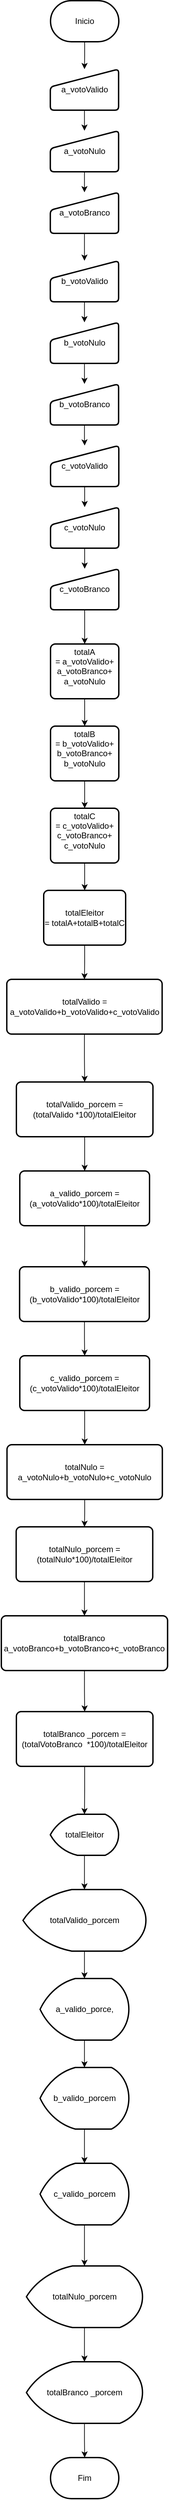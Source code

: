 <mxfile version="24.2.5" type="device">
  <diagram name="Página-1" id="KXJ2o6hY_I3bP7Kt23yu">
    <mxGraphModel dx="1566" dy="1171" grid="1" gridSize="10" guides="1" tooltips="1" connect="1" arrows="1" fold="1" page="1" pageScale="1" pageWidth="827" pageHeight="1169" math="0" shadow="0">
      <root>
        <mxCell id="0" />
        <mxCell id="1" parent="0" />
        <mxCell id="jdu7Fi4dcT9x5EX7FF3W-36" style="edgeStyle=orthogonalEdgeStyle;rounded=0;orthogonalLoop=1;jettySize=auto;html=1;" edge="1" parent="1" source="jdu7Fi4dcT9x5EX7FF3W-2" target="jdu7Fi4dcT9x5EX7FF3W-47">
          <mxGeometry relative="1" as="geometry">
            <mxPoint x="240" y="160" as="targetPoint" />
          </mxGeometry>
        </mxCell>
        <mxCell id="jdu7Fi4dcT9x5EX7FF3W-2" value="Inicio" style="strokeWidth=2;html=1;shape=mxgraph.flowchart.terminator;whiteSpace=wrap;" vertex="1" parent="1">
          <mxGeometry x="190" y="60" width="100" height="60" as="geometry" />
        </mxCell>
        <mxCell id="jdu7Fi4dcT9x5EX7FF3W-46" style="edgeStyle=orthogonalEdgeStyle;rounded=0;orthogonalLoop=1;jettySize=auto;html=1;" edge="1" source="jdu7Fi4dcT9x5EX7FF3W-47" target="jdu7Fi4dcT9x5EX7FF3W-49" parent="1">
          <mxGeometry relative="1" as="geometry" />
        </mxCell>
        <mxCell id="jdu7Fi4dcT9x5EX7FF3W-47" value="a_votoValido" style="html=1;strokeWidth=2;shape=manualInput;whiteSpace=wrap;rounded=1;size=26;arcSize=11;" vertex="1" parent="1">
          <mxGeometry x="189.69" y="160" width="100" height="60" as="geometry" />
        </mxCell>
        <mxCell id="jdu7Fi4dcT9x5EX7FF3W-48" style="edgeStyle=orthogonalEdgeStyle;rounded=0;orthogonalLoop=1;jettySize=auto;html=1;" edge="1" source="jdu7Fi4dcT9x5EX7FF3W-49" target="jdu7Fi4dcT9x5EX7FF3W-50" parent="1">
          <mxGeometry relative="1" as="geometry" />
        </mxCell>
        <mxCell id="jdu7Fi4dcT9x5EX7FF3W-49" value="a_votoNulo" style="html=1;strokeWidth=2;shape=manualInput;whiteSpace=wrap;rounded=1;size=26;arcSize=11;" vertex="1" parent="1">
          <mxGeometry x="189.69" y="250" width="100" height="60" as="geometry" />
        </mxCell>
        <mxCell id="jdu7Fi4dcT9x5EX7FF3W-60" style="edgeStyle=orthogonalEdgeStyle;rounded=0;orthogonalLoop=1;jettySize=auto;html=1;" edge="1" parent="1" source="jdu7Fi4dcT9x5EX7FF3W-50" target="jdu7Fi4dcT9x5EX7FF3W-54">
          <mxGeometry relative="1" as="geometry">
            <mxPoint x="240" y="530" as="targetPoint" />
          </mxGeometry>
        </mxCell>
        <mxCell id="jdu7Fi4dcT9x5EX7FF3W-50" value="a_votoBranco" style="html=1;strokeWidth=2;shape=manualInput;whiteSpace=wrap;rounded=1;size=26;arcSize=11;" vertex="1" parent="1">
          <mxGeometry x="189.69" y="340" width="100" height="60" as="geometry" />
        </mxCell>
        <mxCell id="jdu7Fi4dcT9x5EX7FF3W-53" style="edgeStyle=orthogonalEdgeStyle;rounded=0;orthogonalLoop=1;jettySize=auto;html=1;" edge="1" source="jdu7Fi4dcT9x5EX7FF3W-54" target="jdu7Fi4dcT9x5EX7FF3W-56" parent="1">
          <mxGeometry relative="1" as="geometry" />
        </mxCell>
        <mxCell id="jdu7Fi4dcT9x5EX7FF3W-54" value="b_votoValido" style="html=1;strokeWidth=2;shape=manualInput;whiteSpace=wrap;rounded=1;size=26;arcSize=11;" vertex="1" parent="1">
          <mxGeometry x="189.69" y="440" width="100" height="60" as="geometry" />
        </mxCell>
        <mxCell id="jdu7Fi4dcT9x5EX7FF3W-55" style="edgeStyle=orthogonalEdgeStyle;rounded=0;orthogonalLoop=1;jettySize=auto;html=1;" edge="1" source="jdu7Fi4dcT9x5EX7FF3W-56" target="jdu7Fi4dcT9x5EX7FF3W-57" parent="1">
          <mxGeometry relative="1" as="geometry" />
        </mxCell>
        <mxCell id="jdu7Fi4dcT9x5EX7FF3W-56" value="b_votoNulo" style="html=1;strokeWidth=2;shape=manualInput;whiteSpace=wrap;rounded=1;size=26;arcSize=11;" vertex="1" parent="1">
          <mxGeometry x="189.69" y="530" width="100" height="60" as="geometry" />
        </mxCell>
        <mxCell id="jdu7Fi4dcT9x5EX7FF3W-68" style="edgeStyle=orthogonalEdgeStyle;rounded=0;orthogonalLoop=1;jettySize=auto;html=1;" edge="1" parent="1" source="jdu7Fi4dcT9x5EX7FF3W-57" target="jdu7Fi4dcT9x5EX7FF3W-62">
          <mxGeometry relative="1" as="geometry">
            <mxPoint x="240" y="900" as="targetPoint" />
          </mxGeometry>
        </mxCell>
        <mxCell id="jdu7Fi4dcT9x5EX7FF3W-57" value="b_votoBranco" style="html=1;strokeWidth=2;shape=manualInput;whiteSpace=wrap;rounded=1;size=26;arcSize=11;" vertex="1" parent="1">
          <mxGeometry x="189.69" y="620" width="100" height="60" as="geometry" />
        </mxCell>
        <mxCell id="jdu7Fi4dcT9x5EX7FF3W-61" style="edgeStyle=orthogonalEdgeStyle;rounded=0;orthogonalLoop=1;jettySize=auto;html=1;" edge="1" source="jdu7Fi4dcT9x5EX7FF3W-62" target="jdu7Fi4dcT9x5EX7FF3W-64" parent="1">
          <mxGeometry relative="1" as="geometry" />
        </mxCell>
        <mxCell id="jdu7Fi4dcT9x5EX7FF3W-62" value="c_votoValido" style="html=1;strokeWidth=2;shape=manualInput;whiteSpace=wrap;rounded=1;size=26;arcSize=11;" vertex="1" parent="1">
          <mxGeometry x="190" y="710" width="100" height="60" as="geometry" />
        </mxCell>
        <mxCell id="jdu7Fi4dcT9x5EX7FF3W-63" style="edgeStyle=orthogonalEdgeStyle;rounded=0;orthogonalLoop=1;jettySize=auto;html=1;" edge="1" source="jdu7Fi4dcT9x5EX7FF3W-64" target="jdu7Fi4dcT9x5EX7FF3W-65" parent="1">
          <mxGeometry relative="1" as="geometry" />
        </mxCell>
        <mxCell id="jdu7Fi4dcT9x5EX7FF3W-64" value="c_votoNulo" style="html=1;strokeWidth=2;shape=manualInput;whiteSpace=wrap;rounded=1;size=26;arcSize=11;" vertex="1" parent="1">
          <mxGeometry x="190" y="800" width="100" height="60" as="geometry" />
        </mxCell>
        <mxCell id="jdu7Fi4dcT9x5EX7FF3W-75" style="edgeStyle=orthogonalEdgeStyle;rounded=0;orthogonalLoop=1;jettySize=auto;html=1;" edge="1" parent="1" source="jdu7Fi4dcT9x5EX7FF3W-65" target="jdu7Fi4dcT9x5EX7FF3W-69">
          <mxGeometry relative="1" as="geometry" />
        </mxCell>
        <mxCell id="jdu7Fi4dcT9x5EX7FF3W-65" value="c_votoBranco" style="html=1;strokeWidth=2;shape=manualInput;whiteSpace=wrap;rounded=1;size=26;arcSize=11;" vertex="1" parent="1">
          <mxGeometry x="190" y="890" width="100" height="60" as="geometry" />
        </mxCell>
        <mxCell id="jdu7Fi4dcT9x5EX7FF3W-76" style="edgeStyle=orthogonalEdgeStyle;rounded=0;orthogonalLoop=1;jettySize=auto;html=1;" edge="1" parent="1" source="jdu7Fi4dcT9x5EX7FF3W-69" target="jdu7Fi4dcT9x5EX7FF3W-72">
          <mxGeometry relative="1" as="geometry" />
        </mxCell>
        <mxCell id="jdu7Fi4dcT9x5EX7FF3W-69" value="totalA&lt;div&gt;= a_votoValido+&lt;/div&gt;&lt;div&gt;&lt;span style=&quot;background-color: initial;&quot;&gt;a_votoBranco+&lt;/span&gt;&lt;/div&gt;&lt;div&gt;&lt;span style=&quot;background-color: initial;&quot;&gt;a_votoNulo&lt;/span&gt;&lt;/div&gt;&lt;div&gt;&lt;span style=&quot;background-color: initial;&quot;&gt;&lt;br&gt;&lt;/span&gt;&lt;/div&gt;" style="rounded=1;whiteSpace=wrap;html=1;absoluteArcSize=1;arcSize=14;strokeWidth=2;" vertex="1" parent="1">
          <mxGeometry x="190" y="1000" width="100" height="80" as="geometry" />
        </mxCell>
        <mxCell id="jdu7Fi4dcT9x5EX7FF3W-77" style="edgeStyle=orthogonalEdgeStyle;rounded=0;orthogonalLoop=1;jettySize=auto;html=1;" edge="1" parent="1" source="jdu7Fi4dcT9x5EX7FF3W-72" target="jdu7Fi4dcT9x5EX7FF3W-73">
          <mxGeometry relative="1" as="geometry" />
        </mxCell>
        <mxCell id="jdu7Fi4dcT9x5EX7FF3W-72" value="totalB&lt;div&gt;= b_votoValido+&lt;/div&gt;&lt;div&gt;&lt;span style=&quot;background-color: initial;&quot;&gt;b_votoBranco+&lt;/span&gt;&lt;/div&gt;&lt;div&gt;&lt;span style=&quot;background-color: initial;&quot;&gt;b_votoNulo&lt;/span&gt;&lt;/div&gt;&lt;div&gt;&lt;span style=&quot;background-color: initial;&quot;&gt;&lt;br&gt;&lt;/span&gt;&lt;/div&gt;" style="rounded=1;whiteSpace=wrap;html=1;absoluteArcSize=1;arcSize=14;strokeWidth=2;" vertex="1" parent="1">
          <mxGeometry x="190" y="1120" width="100" height="80" as="geometry" />
        </mxCell>
        <mxCell id="jdu7Fi4dcT9x5EX7FF3W-79" style="edgeStyle=orthogonalEdgeStyle;rounded=0;orthogonalLoop=1;jettySize=auto;html=1;" edge="1" parent="1" source="jdu7Fi4dcT9x5EX7FF3W-73" target="jdu7Fi4dcT9x5EX7FF3W-74">
          <mxGeometry relative="1" as="geometry" />
        </mxCell>
        <mxCell id="jdu7Fi4dcT9x5EX7FF3W-73" value="totalC&lt;div&gt;= c_votoValido+&lt;/div&gt;&lt;div&gt;&lt;span style=&quot;background-color: initial;&quot;&gt;c_votoBranco+&lt;/span&gt;&lt;/div&gt;&lt;div&gt;&lt;span style=&quot;background-color: initial;&quot;&gt;c_votoNulo&lt;/span&gt;&lt;/div&gt;&lt;div&gt;&lt;span style=&quot;background-color: initial;&quot;&gt;&lt;br&gt;&lt;/span&gt;&lt;/div&gt;" style="rounded=1;whiteSpace=wrap;html=1;absoluteArcSize=1;arcSize=14;strokeWidth=2;" vertex="1" parent="1">
          <mxGeometry x="190" y="1240" width="100" height="80" as="geometry" />
        </mxCell>
        <mxCell id="jdu7Fi4dcT9x5EX7FF3W-101" style="edgeStyle=orthogonalEdgeStyle;rounded=0;orthogonalLoop=1;jettySize=auto;html=1;" edge="1" parent="1" source="jdu7Fi4dcT9x5EX7FF3W-74" target="jdu7Fi4dcT9x5EX7FF3W-88">
          <mxGeometry relative="1" as="geometry" />
        </mxCell>
        <mxCell id="jdu7Fi4dcT9x5EX7FF3W-74" value="totalEleitor&lt;div&gt;= totalA+totalB+totalC&lt;/div&gt;" style="rounded=1;whiteSpace=wrap;html=1;absoluteArcSize=1;arcSize=14;strokeWidth=2;" vertex="1" parent="1">
          <mxGeometry x="180" y="1360" width="120" height="80" as="geometry" />
        </mxCell>
        <mxCell id="jdu7Fi4dcT9x5EX7FF3W-108" style="edgeStyle=orthogonalEdgeStyle;rounded=0;orthogonalLoop=1;jettySize=auto;html=1;" edge="1" parent="1" source="jdu7Fi4dcT9x5EX7FF3W-83" target="jdu7Fi4dcT9x5EX7FF3W-90">
          <mxGeometry relative="1" as="geometry" />
        </mxCell>
        <mxCell id="jdu7Fi4dcT9x5EX7FF3W-83" value="a_valido_porce," style="strokeWidth=2;html=1;shape=mxgraph.flowchart.display;whiteSpace=wrap;" vertex="1" parent="1">
          <mxGeometry x="174.69" y="2950" width="130" height="90" as="geometry" />
        </mxCell>
        <mxCell id="jdu7Fi4dcT9x5EX7FF3W-107" style="edgeStyle=orthogonalEdgeStyle;rounded=0;orthogonalLoop=1;jettySize=auto;html=1;" edge="1" parent="1" source="jdu7Fi4dcT9x5EX7FF3W-84" target="jdu7Fi4dcT9x5EX7FF3W-89">
          <mxGeometry relative="1" as="geometry" />
        </mxCell>
        <mxCell id="jdu7Fi4dcT9x5EX7FF3W-84" value="a_valido_porcem = (a_votoValido*100)/totalEleitor" style="rounded=1;whiteSpace=wrap;html=1;absoluteArcSize=1;arcSize=14;strokeWidth=2;" vertex="1" parent="1">
          <mxGeometry x="145.0" y="1770" width="190" height="80" as="geometry" />
        </mxCell>
        <mxCell id="jdu7Fi4dcT9x5EX7FF3W-104" style="edgeStyle=orthogonalEdgeStyle;rounded=0;orthogonalLoop=1;jettySize=auto;html=1;" edge="1" parent="1" source="jdu7Fi4dcT9x5EX7FF3W-86" target="jdu7Fi4dcT9x5EX7FF3W-83">
          <mxGeometry relative="1" as="geometry" />
        </mxCell>
        <mxCell id="jdu7Fi4dcT9x5EX7FF3W-86" value="totalValido_porcem" style="strokeWidth=2;html=1;shape=mxgraph.flowchart.display;whiteSpace=wrap;" vertex="1" parent="1">
          <mxGeometry x="149.69" y="2820" width="180" height="90" as="geometry" />
        </mxCell>
        <mxCell id="jdu7Fi4dcT9x5EX7FF3W-106" style="edgeStyle=orthogonalEdgeStyle;rounded=0;orthogonalLoop=1;jettySize=auto;html=1;" edge="1" parent="1" source="jdu7Fi4dcT9x5EX7FF3W-87" target="jdu7Fi4dcT9x5EX7FF3W-84">
          <mxGeometry relative="1" as="geometry" />
        </mxCell>
        <mxCell id="jdu7Fi4dcT9x5EX7FF3W-87" value="totalValido_porcem = (totalValido&amp;nbsp;*100)/totalEleitor" style="rounded=1;whiteSpace=wrap;html=1;absoluteArcSize=1;arcSize=14;strokeWidth=2;" vertex="1" parent="1">
          <mxGeometry x="140" y="1640" width="200" height="80" as="geometry" />
        </mxCell>
        <mxCell id="jdu7Fi4dcT9x5EX7FF3W-102" style="edgeStyle=orthogonalEdgeStyle;rounded=0;orthogonalLoop=1;jettySize=auto;html=1;" edge="1" parent="1" source="jdu7Fi4dcT9x5EX7FF3W-88" target="jdu7Fi4dcT9x5EX7FF3W-87">
          <mxGeometry relative="1" as="geometry" />
        </mxCell>
        <mxCell id="jdu7Fi4dcT9x5EX7FF3W-88" value="totalValido = a_votoValido+b_votoValido+c&lt;span style=&quot;background-color: initial;&quot;&gt;_votoValido&lt;/span&gt;" style="rounded=1;whiteSpace=wrap;html=1;absoluteArcSize=1;arcSize=14;strokeWidth=2;" vertex="1" parent="1">
          <mxGeometry x="125.94" y="1490" width="227.5" height="80" as="geometry" />
        </mxCell>
        <mxCell id="jdu7Fi4dcT9x5EX7FF3W-109" style="edgeStyle=orthogonalEdgeStyle;rounded=0;orthogonalLoop=1;jettySize=auto;html=1;" edge="1" parent="1" source="jdu7Fi4dcT9x5EX7FF3W-89" target="jdu7Fi4dcT9x5EX7FF3W-92">
          <mxGeometry relative="1" as="geometry" />
        </mxCell>
        <mxCell id="jdu7Fi4dcT9x5EX7FF3W-89" value="b_valido_porcem = (b_votoValido*100)/totalEleitor" style="rounded=1;whiteSpace=wrap;html=1;absoluteArcSize=1;arcSize=14;strokeWidth=2;" vertex="1" parent="1">
          <mxGeometry x="144.69" y="1910" width="190" height="80" as="geometry" />
        </mxCell>
        <mxCell id="jdu7Fi4dcT9x5EX7FF3W-113" style="edgeStyle=orthogonalEdgeStyle;rounded=0;orthogonalLoop=1;jettySize=auto;html=1;" edge="1" parent="1" source="jdu7Fi4dcT9x5EX7FF3W-90" target="jdu7Fi4dcT9x5EX7FF3W-91">
          <mxGeometry relative="1" as="geometry" />
        </mxCell>
        <mxCell id="jdu7Fi4dcT9x5EX7FF3W-90" value="b_valido_porcem" style="strokeWidth=2;html=1;shape=mxgraph.flowchart.display;whiteSpace=wrap;" vertex="1" parent="1">
          <mxGeometry x="174.69" y="3080" width="130" height="90" as="geometry" />
        </mxCell>
        <mxCell id="jdu7Fi4dcT9x5EX7FF3W-115" style="edgeStyle=orthogonalEdgeStyle;rounded=0;orthogonalLoop=1;jettySize=auto;html=1;" edge="1" parent="1" source="jdu7Fi4dcT9x5EX7FF3W-91" target="jdu7Fi4dcT9x5EX7FF3W-114">
          <mxGeometry relative="1" as="geometry" />
        </mxCell>
        <mxCell id="jdu7Fi4dcT9x5EX7FF3W-91" value="c_valido_porcem" style="strokeWidth=2;html=1;shape=mxgraph.flowchart.display;whiteSpace=wrap;" vertex="1" parent="1">
          <mxGeometry x="174.69" y="3220" width="130" height="90" as="geometry" />
        </mxCell>
        <mxCell id="jdu7Fi4dcT9x5EX7FF3W-110" style="edgeStyle=orthogonalEdgeStyle;rounded=0;orthogonalLoop=1;jettySize=auto;html=1;" edge="1" parent="1" source="jdu7Fi4dcT9x5EX7FF3W-92" target="jdu7Fi4dcT9x5EX7FF3W-94">
          <mxGeometry relative="1" as="geometry" />
        </mxCell>
        <mxCell id="jdu7Fi4dcT9x5EX7FF3W-92" value="c_valido_porcem = (c_votoValido*100)/totalEleitor" style="rounded=1;whiteSpace=wrap;html=1;absoluteArcSize=1;arcSize=14;strokeWidth=2;" vertex="1" parent="1">
          <mxGeometry x="145.0" y="2040" width="190" height="80" as="geometry" />
        </mxCell>
        <mxCell id="jdu7Fi4dcT9x5EX7FF3W-112" style="edgeStyle=orthogonalEdgeStyle;rounded=0;orthogonalLoop=1;jettySize=auto;html=1;" edge="1" parent="1" source="jdu7Fi4dcT9x5EX7FF3W-93" target="jdu7Fi4dcT9x5EX7FF3W-98">
          <mxGeometry relative="1" as="geometry" />
        </mxCell>
        <mxCell id="jdu7Fi4dcT9x5EX7FF3W-93" value="totalNulo_porcem = (totalNulo*100)/totalEleitor" style="rounded=1;whiteSpace=wrap;html=1;absoluteArcSize=1;arcSize=14;strokeWidth=2;" vertex="1" parent="1">
          <mxGeometry x="139.69" y="2290" width="200" height="80" as="geometry" />
        </mxCell>
        <mxCell id="jdu7Fi4dcT9x5EX7FF3W-111" style="edgeStyle=orthogonalEdgeStyle;rounded=0;orthogonalLoop=1;jettySize=auto;html=1;" edge="1" parent="1" source="jdu7Fi4dcT9x5EX7FF3W-94" target="jdu7Fi4dcT9x5EX7FF3W-93">
          <mxGeometry relative="1" as="geometry" />
        </mxCell>
        <mxCell id="jdu7Fi4dcT9x5EX7FF3W-94" value="totalNulo = a_votoNulo+b_votoNulo+c&lt;span style=&quot;background-color: initial;&quot;&gt;_voto&lt;/span&gt;Nulo" style="rounded=1;whiteSpace=wrap;html=1;absoluteArcSize=1;arcSize=14;strokeWidth=2;" vertex="1" parent="1">
          <mxGeometry x="126.25" y="2170" width="227.5" height="80" as="geometry" />
        </mxCell>
        <mxCell id="jdu7Fi4dcT9x5EX7FF3W-118" style="edgeStyle=orthogonalEdgeStyle;rounded=0;orthogonalLoop=1;jettySize=auto;html=1;" edge="1" parent="1" source="jdu7Fi4dcT9x5EX7FF3W-98" target="jdu7Fi4dcT9x5EX7FF3W-117">
          <mxGeometry relative="1" as="geometry" />
        </mxCell>
        <mxCell id="jdu7Fi4dcT9x5EX7FF3W-98" value="totalBranco a_votoBranco+b_votoBranco+c&lt;span style=&quot;background-color: initial;&quot;&gt;_voto&lt;/span&gt;Branco" style="rounded=1;whiteSpace=wrap;html=1;absoluteArcSize=1;arcSize=14;strokeWidth=2;" vertex="1" parent="1">
          <mxGeometry x="117.97" y="2420" width="243.44" height="80" as="geometry" />
        </mxCell>
        <mxCell id="jdu7Fi4dcT9x5EX7FF3W-100" style="edgeStyle=orthogonalEdgeStyle;rounded=0;orthogonalLoop=1;jettySize=auto;html=1;" edge="1" parent="1" source="jdu7Fi4dcT9x5EX7FF3W-99" target="jdu7Fi4dcT9x5EX7FF3W-86">
          <mxGeometry relative="1" as="geometry" />
        </mxCell>
        <mxCell id="jdu7Fi4dcT9x5EX7FF3W-99" value="totalEleitor" style="strokeWidth=2;html=1;shape=mxgraph.flowchart.display;whiteSpace=wrap;" vertex="1" parent="1">
          <mxGeometry x="189.69" y="2710" width="100" height="60" as="geometry" />
        </mxCell>
        <mxCell id="jdu7Fi4dcT9x5EX7FF3W-119" style="edgeStyle=orthogonalEdgeStyle;rounded=0;orthogonalLoop=1;jettySize=auto;html=1;" edge="1" parent="1" source="jdu7Fi4dcT9x5EX7FF3W-114" target="jdu7Fi4dcT9x5EX7FF3W-116">
          <mxGeometry relative="1" as="geometry" />
        </mxCell>
        <mxCell id="jdu7Fi4dcT9x5EX7FF3W-114" value="totalNulo_porcem" style="strokeWidth=2;html=1;shape=mxgraph.flowchart.display;whiteSpace=wrap;" vertex="1" parent="1">
          <mxGeometry x="154.69" y="3370" width="170" height="90" as="geometry" />
        </mxCell>
        <mxCell id="jdu7Fi4dcT9x5EX7FF3W-122" style="edgeStyle=orthogonalEdgeStyle;rounded=0;orthogonalLoop=1;jettySize=auto;html=1;" edge="1" parent="1" source="jdu7Fi4dcT9x5EX7FF3W-116" target="jdu7Fi4dcT9x5EX7FF3W-121">
          <mxGeometry relative="1" as="geometry" />
        </mxCell>
        <mxCell id="jdu7Fi4dcT9x5EX7FF3W-116" value="totalBranco&amp;nbsp;_porcem" style="strokeWidth=2;html=1;shape=mxgraph.flowchart.display;whiteSpace=wrap;" vertex="1" parent="1">
          <mxGeometry x="154.69" y="3510" width="170" height="90" as="geometry" />
        </mxCell>
        <mxCell id="jdu7Fi4dcT9x5EX7FF3W-120" style="edgeStyle=orthogonalEdgeStyle;rounded=0;orthogonalLoop=1;jettySize=auto;html=1;" edge="1" parent="1" source="jdu7Fi4dcT9x5EX7FF3W-117" target="jdu7Fi4dcT9x5EX7FF3W-99">
          <mxGeometry relative="1" as="geometry" />
        </mxCell>
        <mxCell id="jdu7Fi4dcT9x5EX7FF3W-117" value="totalBranco&amp;nbsp;_porcem = (totalVotoBranco&amp;nbsp;&amp;nbsp;*100)/totalEleitor" style="rounded=1;whiteSpace=wrap;html=1;absoluteArcSize=1;arcSize=14;strokeWidth=2;" vertex="1" parent="1">
          <mxGeometry x="140" y="2560" width="200" height="80" as="geometry" />
        </mxCell>
        <mxCell id="jdu7Fi4dcT9x5EX7FF3W-121" value="Fim" style="strokeWidth=2;html=1;shape=mxgraph.flowchart.terminator;whiteSpace=wrap;" vertex="1" parent="1">
          <mxGeometry x="190" y="3650" width="100" height="60" as="geometry" />
        </mxCell>
      </root>
    </mxGraphModel>
  </diagram>
</mxfile>
